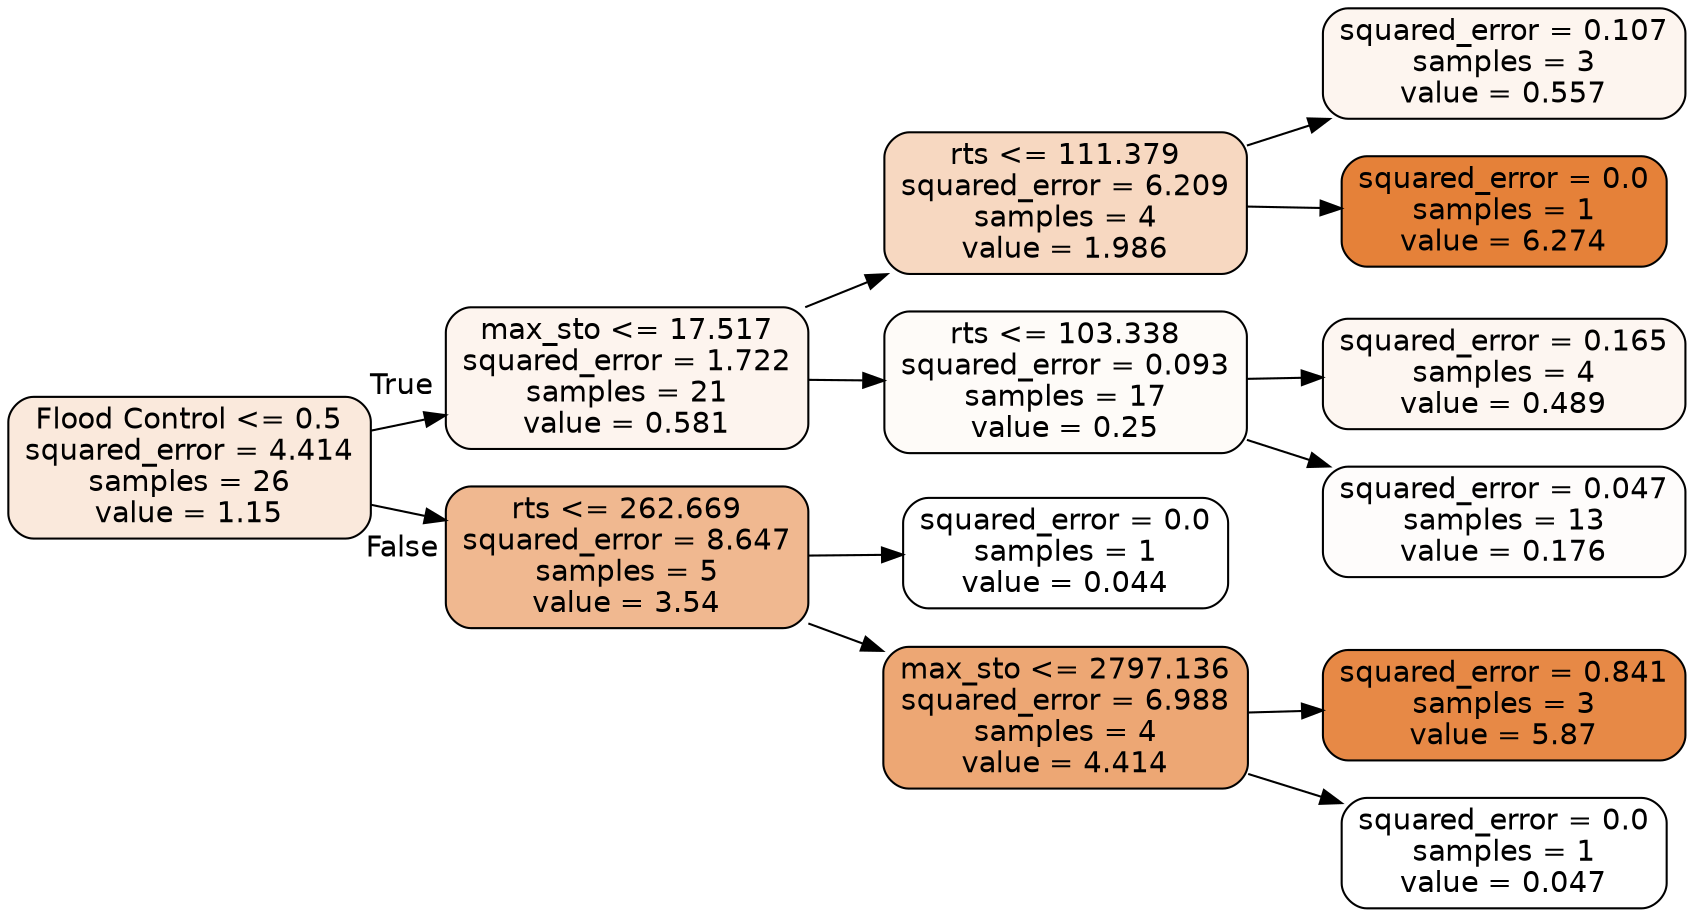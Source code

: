 digraph Tree {
node [shape=box, style="filled, rounded", color="black", fontname="helvetica"] ;
edge [fontname="helvetica"] ;
rankdir=LR ;
0 [label="Flood Control <= 0.5\nsquared_error = 4.414\nsamples = 26\nvalue = 1.15", fillcolor="#fae9dc"] ;
1 [label="max_sto <= 17.517\nsquared_error = 1.722\nsamples = 21\nvalue = 0.581", fillcolor="#fdf4ee"] ;
0 -> 1 [labeldistance=2.5, labelangle=-45, headlabel="True"] ;
2 [label="rts <= 111.379\nsquared_error = 6.209\nsamples = 4\nvalue = 1.986", fillcolor="#f7d8c1"] ;
1 -> 2 ;
3 [label="squared_error = 0.107\nsamples = 3\nvalue = 0.557", fillcolor="#fdf5ef"] ;
2 -> 3 ;
4 [label="squared_error = 0.0\nsamples = 1\nvalue = 6.274", fillcolor="#e58139"] ;
2 -> 4 ;
5 [label="rts <= 103.338\nsquared_error = 0.093\nsamples = 17\nvalue = 0.25", fillcolor="#fefbf8"] ;
1 -> 5 ;
6 [label="squared_error = 0.165\nsamples = 4\nvalue = 0.489", fillcolor="#fdf6f1"] ;
5 -> 6 ;
7 [label="squared_error = 0.047\nsamples = 13\nvalue = 0.176", fillcolor="#fefcfb"] ;
5 -> 7 ;
8 [label="rts <= 262.669\nsquared_error = 8.647\nsamples = 5\nvalue = 3.54", fillcolor="#f0b890"] ;
0 -> 8 [labeldistance=2.5, labelangle=45, headlabel="False"] ;
9 [label="squared_error = 0.0\nsamples = 1\nvalue = 0.044", fillcolor="#ffffff"] ;
8 -> 9 ;
10 [label="max_sto <= 2797.136\nsquared_error = 6.988\nsamples = 4\nvalue = 4.414", fillcolor="#eda774"] ;
8 -> 10 ;
11 [label="squared_error = 0.841\nsamples = 3\nvalue = 5.87", fillcolor="#e78946"] ;
10 -> 11 ;
12 [label="squared_error = 0.0\nsamples = 1\nvalue = 0.047", fillcolor="#ffffff"] ;
10 -> 12 ;
}